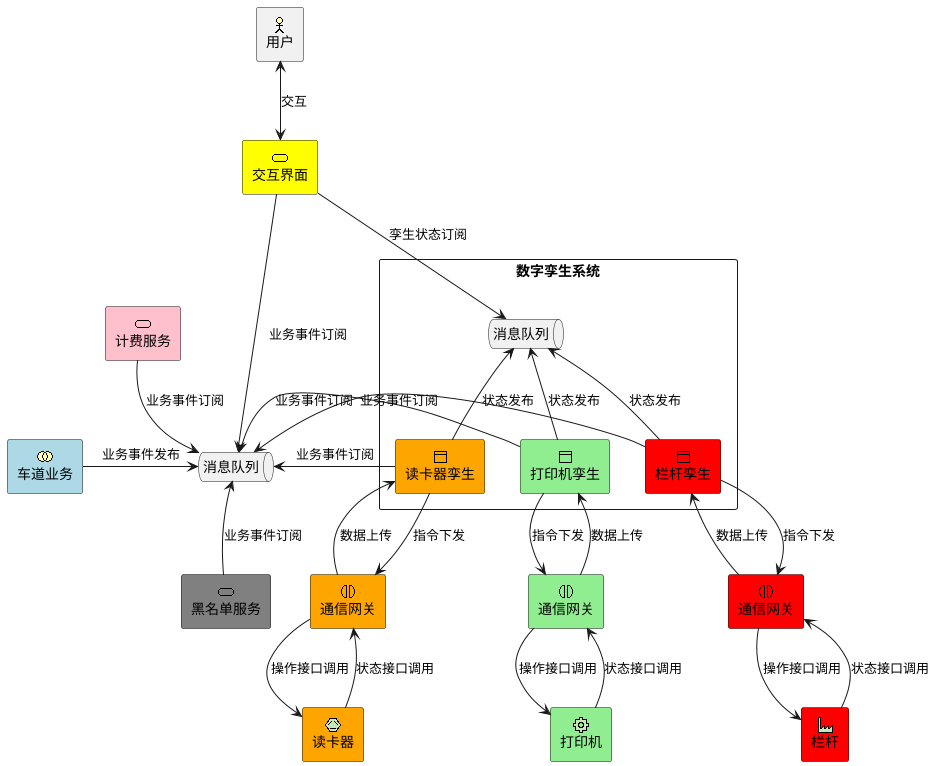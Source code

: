 @startuml mtc-eventdriven

archimate  "用户" as user <<business-actor>>
archimate #lightgreen "打印机"  as printer <<physical-equipment>>
archimate #red "栏杆"  as brake <<physical-facility>>
archimate #orange "读卡器"  as reader <<physical-material>>

archimate  #LightBlue "车道业务" as bizLogic <<business-collaboration>>

archimate  #grey  "黑名单服务" as blservice <<service>>
archimate  #pink  "计费服务" as biservice <<service>>
archimate  #Yellow  "交互界面" as ui <<service>>

rectangle 数字孪生系统 {
    archimate  #red  "栏杆孪生" as dtbrake <<object>>
    archimate  #lightgreen  "打印机孪生" as dtprinter <<object>>
    archimate  #orange  "读卡器孪生" as dtreader <<object>>
    queue 消息队列 as dtmq
    dtbrake -up-> dtmq : 状态发布
    dtprinter -up-> dtmq : 状态发布
    dtreader -up-> dtmq : 状态发布
}

archimate #lightgreen "通信网关"  as gwprinter <<interaction>>
archimate #orange "通信网关"  as gwreader <<interaction>>
archimate #red "通信网关"  as gwbrake <<interaction>>


ui -down-> dtmq : 孪生状态订阅

queue 消息队列 as mq

bizLogic -right-> mq : 业务事件发布
mq <-up- ui : 业务事件订阅

ui <-up-> user : 交互

mq <-right- dtprinter : 业务事件订阅
dtprinter -down-> gwprinter : 指令下发
gwprinter -up-> dtprinter : 数据上传
gwprinter -down-> printer : 操作接口调用
printer -up-> gwprinter : 状态接口调用

mq <-right- dtreader : 业务事件订阅
dtreader -down-> gwreader : 指令下发
gwreader -up-> dtreader : 数据上传
gwreader -down-> reader : 操作接口调用
reader -up-> gwreader : 状态接口调用

mq <-right- dtbrake : 业务事件订阅
dtbrake -down-> gwbrake : 指令下发
gwbrake -up-> dtbrake : 数据上传
gwbrake -down-> brake : 操作接口调用
brake -up-> gwbrake : 状态接口调用

mq <-down- blservice : 业务事件订阅
mq <-up- biservice : 业务事件订阅

@enduml